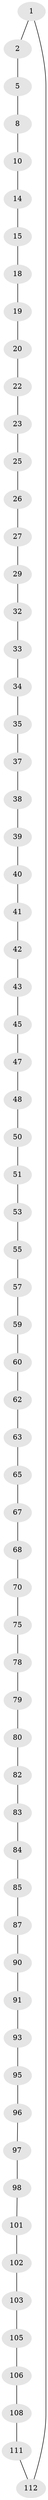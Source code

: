 // original degree distribution, {2: 1.0}
// Generated by graph-tools (version 1.1) at 2025/20/03/04/25 18:20:03]
// undirected, 67 vertices, 67 edges
graph export_dot {
graph [start="1"]
  node [color=gray90,style=filled];
  1 [super="+113"];
  2 [super="+3"];
  5 [super="+6"];
  8 [super="+9"];
  10 [super="+11"];
  14;
  15 [super="+16"];
  18;
  19;
  20 [super="+21"];
  22;
  23 [super="+24"];
  25;
  26;
  27 [super="+28"];
  29 [super="+30"];
  32;
  33;
  34;
  35 [super="+36"];
  37;
  38;
  39;
  40;
  41;
  42;
  43 [super="+44"];
  45 [super="+46"];
  47;
  48 [super="+49"];
  50;
  51 [super="+52"];
  53 [super="+54"];
  55 [super="+56"];
  57 [super="+58"];
  59;
  60 [super="+61"];
  62;
  63 [super="+64"];
  65 [super="+66"];
  67;
  68 [super="+69"];
  70 [super="+71"];
  75 [super="+76"];
  78;
  79;
  80 [super="+81"];
  82;
  83;
  84;
  85 [super="+86"];
  87 [super="+88"];
  90;
  91 [super="+92"];
  93 [super="+94"];
  95;
  96;
  97;
  98 [super="+99"];
  101;
  102;
  103 [super="+104"];
  105;
  106 [super="+107"];
  108 [super="+109"];
  111;
  112;
  1 -- 2;
  1 -- 112;
  2 -- 5;
  5 -- 8;
  8 -- 10;
  10 -- 14;
  14 -- 15;
  15 -- 18;
  18 -- 19;
  19 -- 20;
  20 -- 22;
  22 -- 23;
  23 -- 25;
  25 -- 26;
  26 -- 27;
  27 -- 29;
  29 -- 32;
  32 -- 33;
  33 -- 34;
  34 -- 35;
  35 -- 37;
  37 -- 38;
  38 -- 39;
  39 -- 40;
  40 -- 41;
  41 -- 42;
  42 -- 43;
  43 -- 45;
  45 -- 47;
  47 -- 48;
  48 -- 50;
  50 -- 51;
  51 -- 53;
  53 -- 55;
  55 -- 57;
  57 -- 59;
  59 -- 60;
  60 -- 62;
  62 -- 63;
  63 -- 65;
  65 -- 67;
  67 -- 68;
  68 -- 70;
  70 -- 75;
  75 -- 78;
  78 -- 79;
  79 -- 80;
  80 -- 82;
  82 -- 83;
  83 -- 84;
  84 -- 85;
  85 -- 87;
  87 -- 90;
  90 -- 91;
  91 -- 93;
  93 -- 95;
  95 -- 96;
  96 -- 97;
  97 -- 98;
  98 -- 101;
  101 -- 102;
  102 -- 103;
  103 -- 105;
  105 -- 106;
  106 -- 108;
  108 -- 111;
  111 -- 112;
}
